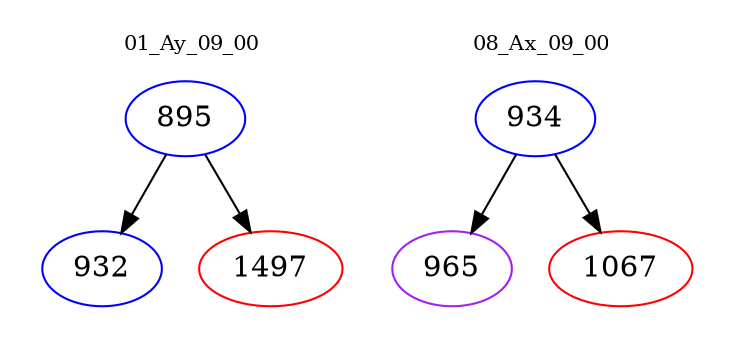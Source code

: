 digraph{
subgraph cluster_0 {
color = white
label = "01_Ay_09_00";
fontsize=10;
T0_895 [label="895", color="blue"]
T0_895 -> T0_932 [color="black"]
T0_932 [label="932", color="blue"]
T0_895 -> T0_1497 [color="black"]
T0_1497 [label="1497", color="red"]
}
subgraph cluster_1 {
color = white
label = "08_Ax_09_00";
fontsize=10;
T1_934 [label="934", color="blue"]
T1_934 -> T1_965 [color="black"]
T1_965 [label="965", color="purple"]
T1_934 -> T1_1067 [color="black"]
T1_1067 [label="1067", color="red"]
}
}
